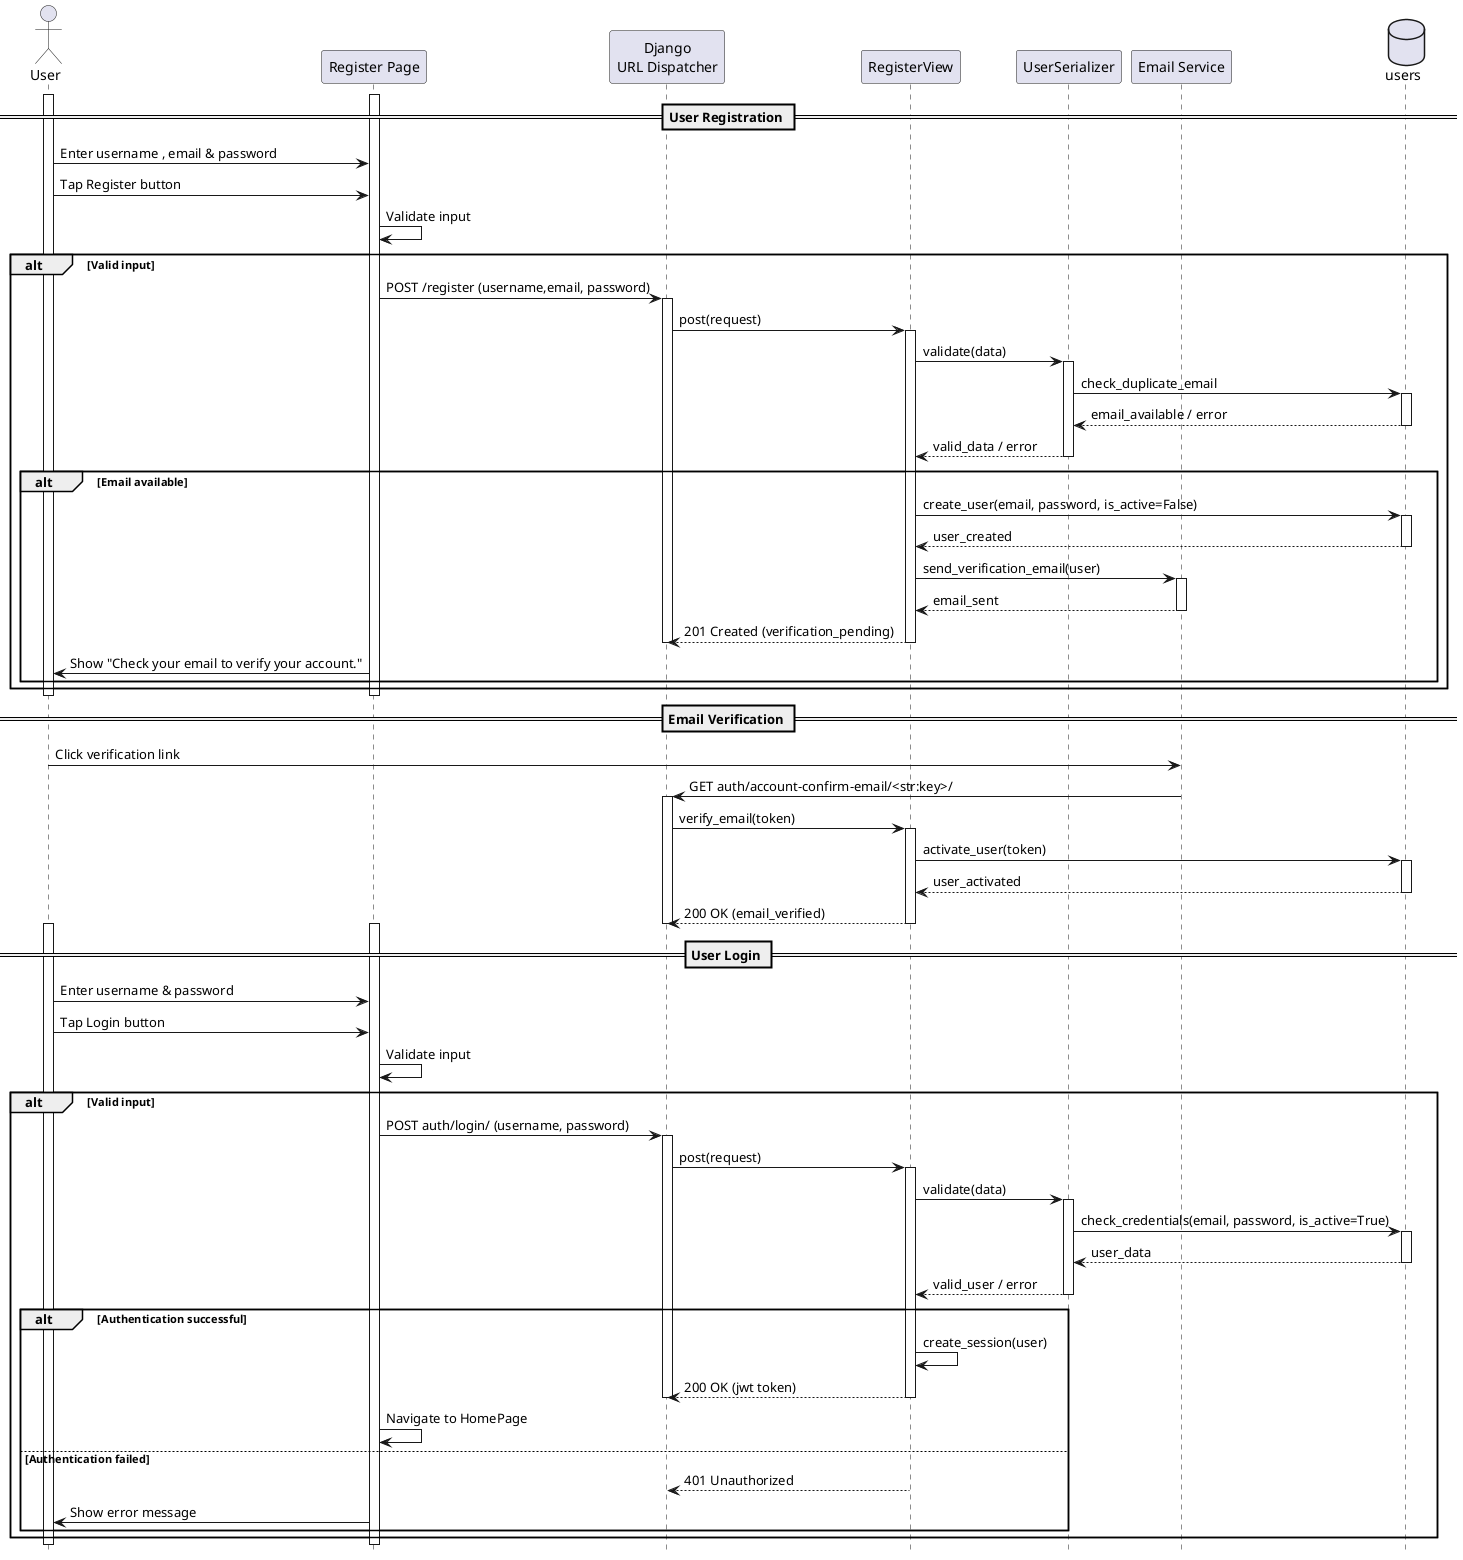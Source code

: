 @startuml registration

hide footbox

actor User
participant "Register Page" as UI
participant "Django\nURL Dispatcher" as API
participant "RegisterView" as view_register
participant "UserSerializer" as serializer_user
participant "Email Service" as email_service
database "users" as table_users

== User Registration ==
activate User
activate UI
User -> UI: Enter username , email & password
User -> UI: Tap Register button

UI -> UI: Validate input

alt Valid input
    UI -> API: POST /register (username,email, password)
    activate API

    API -> view_register: post(request)
    activate view_register

    view_register -> serializer_user: validate(data)
    activate serializer_user

    serializer_user -> table_users: check_duplicate_email
    activate table_users

    table_users --> serializer_user: email_available / error
    deactivate table_users

    serializer_user --> view_register: valid_data / error
    deactivate serializer_user

    alt Email available
        view_register -> table_users: create_user(email, password, is_active=False)
        activate table_users

        table_users --> view_register: user_created
        deactivate table_users

        view_register -> email_service: send_verification_email(user)
        activate email_service

        email_service --> view_register: email_sent
        deactivate email_service

        view_register --> API: 201 Created (verification_pending)
        deactivate view_register
        deactivate API

        UI -> User: Show "Check your email to verify your account."

        deactivate view_register
        deactivate API

    end
end

deactivate UI
deactivate User

== Email Verification ==
User -> email_service: Click verification link
email_service -> API: GET auth/account-confirm-email/<str:key>/
activate API

API -> view_register: verify_email(token)
activate view_register

view_register -> table_users: activate_user(token)
activate table_users

table_users --> view_register: user_activated
deactivate table_users

view_register --> API: 200 OK (email_verified)
deactivate view_register
deactivate API


== User Login ==
activate User
activate UI
User -> UI: Enter username & password
User -> UI: Tap Login button

UI -> UI: Validate input

alt Valid input
    UI -> API: POST auth/login/ (username, password)
    activate API

    API -> view_register: post(request)
    activate view_register

    view_register -> serializer_user: validate(data)
    activate serializer_user

    serializer_user -> table_users: check_credentials(email, password, is_active=True)
    activate table_users

    table_users --> serializer_user: user_data
    deactivate table_users

    serializer_user --> view_register: valid_user / error
    deactivate serializer_user

    alt Authentication successful
        view_register -> view_register: create_session(user)
        view_register --> API: 200 OK (jwt token)
        deactivate view_register
        deactivate API

        UI -> UI: Navigate to HomePage
    else Authentication failed
        view_register --> API: 401 Unauthorized
        deactivate view_register
        deactivate API

        UI -> User: Show error message
    end
end

deactivate UI
deactivate User

@enduml
